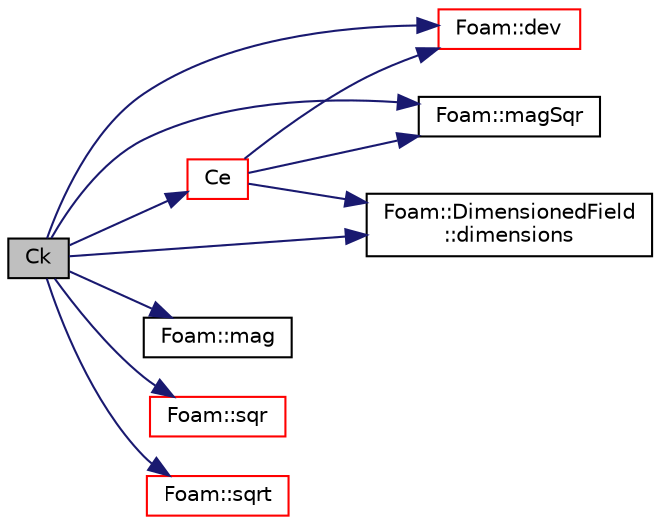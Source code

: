 digraph "Ck"
{
  bgcolor="transparent";
  edge [fontname="Helvetica",fontsize="10",labelfontname="Helvetica",labelfontsize="10"];
  node [fontname="Helvetica",fontsize="10",shape=record];
  rankdir="LR";
  Node315 [label="Ck",height=0.2,width=0.4,color="black", fillcolor="grey75", style="filled", fontcolor="black"];
  Node315 -> Node316 [color="midnightblue",fontsize="10",style="solid",fontname="Helvetica"];
  Node316 [label="Ce",height=0.2,width=0.4,color="red",URL="$a32209.html#a0d0dafdfec9fdd7dfd147825547b8c86"];
  Node316 -> Node317 [color="midnightblue",fontsize="10",style="solid",fontname="Helvetica"];
  Node317 [label="Foam::dev",height=0.2,width=0.4,color="red",URL="$a21851.html#a042ede1d98e91923a7cc5e14e9f86854"];
  Node316 -> Node325 [color="midnightblue",fontsize="10",style="solid",fontname="Helvetica"];
  Node325 [label="Foam::magSqr",height=0.2,width=0.4,color="black",URL="$a21851.html#ae6fff2c6981e6d9618aa5038e69def6e"];
  Node316 -> Node327 [color="midnightblue",fontsize="10",style="solid",fontname="Helvetica"];
  Node327 [label="Foam::DimensionedField\l::dimensions",height=0.2,width=0.4,color="black",URL="$a27497.html#a512673c2674ca2d38885f1bb5f6994fb",tooltip="Return dimensions. "];
  Node315 -> Node317 [color="midnightblue",fontsize="10",style="solid",fontname="Helvetica"];
  Node315 -> Node327 [color="midnightblue",fontsize="10",style="solid",fontname="Helvetica"];
  Node315 -> Node329 [color="midnightblue",fontsize="10",style="solid",fontname="Helvetica"];
  Node329 [label="Foam::mag",height=0.2,width=0.4,color="black",URL="$a21851.html#a929da2a3fdcf3dacbbe0487d3a330dae"];
  Node315 -> Node325 [color="midnightblue",fontsize="10",style="solid",fontname="Helvetica"];
  Node315 -> Node330 [color="midnightblue",fontsize="10",style="solid",fontname="Helvetica"];
  Node330 [label="Foam::sqr",height=0.2,width=0.4,color="red",URL="$a21851.html#a277dc11c581d53826ab5090b08f3b17b"];
  Node315 -> Node331 [color="midnightblue",fontsize="10",style="solid",fontname="Helvetica"];
  Node331 [label="Foam::sqrt",height=0.2,width=0.4,color="red",URL="$a21851.html#a8616bd62eebf2342a80222fecb1bda71"];
}
